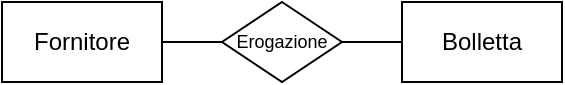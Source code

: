 <mxfile version="22.1.11" type="github" pages="4">
  <diagram name="Schema Scheletro" id="E_TyFUatoE3oYiJs9Rrp">
    <mxGraphModel dx="1050" dy="566" grid="1" gridSize="30" guides="1" tooltips="1" connect="1" arrows="1" fold="1" page="1" pageScale="1" pageWidth="827" pageHeight="1169" math="0" shadow="0">
      <root>
        <mxCell id="0" />
        <mxCell id="1" parent="0" />
        <mxCell id="EKQPI3h6bdiyiz6MP-BK-24" value="Fornitore" style="rounded=0;whiteSpace=wrap;html=1;" parent="1" vertex="1">
          <mxGeometry x="160" y="280" width="80" height="40" as="geometry" />
        </mxCell>
        <mxCell id="EKQPI3h6bdiyiz6MP-BK-25" value="" style="endArrow=none;html=1;rounded=0;exitX=1;exitY=0.5;exitDx=0;exitDy=0;entryX=0;entryY=0.5;entryDx=0;entryDy=0;" parent="1" source="EKQPI3h6bdiyiz6MP-BK-24" target="4YB2jRzP4f0B-qHmFMyz-1" edge="1">
          <mxGeometry width="50" height="50" relative="1" as="geometry">
            <mxPoint x="300" y="370" as="sourcePoint" />
            <mxPoint x="260" y="300" as="targetPoint" />
          </mxGeometry>
        </mxCell>
        <mxCell id="4YB2jRzP4f0B-qHmFMyz-1" value="Erogazione" style="rhombus;whiteSpace=wrap;html=1;fontSize=9;" parent="1" vertex="1">
          <mxGeometry x="270" y="280" width="60" height="40" as="geometry" />
        </mxCell>
        <mxCell id="4YB2jRzP4f0B-qHmFMyz-2" value="Bolletta" style="rounded=0;whiteSpace=wrap;html=1;" parent="1" vertex="1">
          <mxGeometry x="360" y="280" width="80" height="40" as="geometry" />
        </mxCell>
        <mxCell id="4YB2jRzP4f0B-qHmFMyz-3" value="" style="endArrow=none;html=1;rounded=0;exitX=1;exitY=0.5;exitDx=0;exitDy=0;entryX=0;entryY=0.5;entryDx=0;entryDy=0;" parent="1" source="4YB2jRzP4f0B-qHmFMyz-1" target="4YB2jRzP4f0B-qHmFMyz-2" edge="1">
          <mxGeometry width="50" height="50" relative="1" as="geometry">
            <mxPoint x="300" y="320" as="sourcePoint" />
            <mxPoint x="350" y="270" as="targetPoint" />
          </mxGeometry>
        </mxCell>
      </root>
    </mxGraphModel>
  </diagram>
  <diagram id="EaGpRGTQMnbfBDcKuHUa" name="Prima Rifinitura">
    <mxGraphModel dx="1036" dy="614" grid="1" gridSize="10" guides="1" tooltips="1" connect="1" arrows="1" fold="1" page="1" pageScale="1" pageWidth="827" pageHeight="1169" math="0" shadow="0">
      <root>
        <mxCell id="0" />
        <mxCell id="1" parent="0" />
        <mxCell id="NLEcic0KsFE_uK4bu-8Y-1" value="Fornitore" style="rounded=0;whiteSpace=wrap;html=1;" parent="1" vertex="1">
          <mxGeometry x="160" y="280" width="80" height="40" as="geometry" />
        </mxCell>
        <mxCell id="NLEcic0KsFE_uK4bu-8Y-2" value="" style="endArrow=none;html=1;rounded=0;exitX=1;exitY=0.5;exitDx=0;exitDy=0;entryX=0;entryY=0.5;entryDx=0;entryDy=0;" parent="1" source="NLEcic0KsFE_uK4bu-8Y-1" target="NLEcic0KsFE_uK4bu-8Y-3" edge="1">
          <mxGeometry width="50" height="50" relative="1" as="geometry">
            <mxPoint x="300" y="370" as="sourcePoint" />
            <mxPoint x="260" y="300" as="targetPoint" />
          </mxGeometry>
        </mxCell>
        <mxCell id="NLEcic0KsFE_uK4bu-8Y-3" value="Erogazione" style="rhombus;whiteSpace=wrap;html=1;fontSize=9;" parent="1" vertex="1">
          <mxGeometry x="270" y="280" width="60" height="40" as="geometry" />
        </mxCell>
        <mxCell id="NLEcic0KsFE_uK4bu-8Y-4" value="Persone" style="rounded=0;whiteSpace=wrap;html=1;" parent="1" vertex="1">
          <mxGeometry x="259" y="365" width="80" height="40" as="geometry" />
        </mxCell>
        <mxCell id="NLEcic0KsFE_uK4bu-8Y-10" value="Bolletta" style="rounded=0;whiteSpace=wrap;html=1;" parent="1" vertex="1">
          <mxGeometry x="360" y="280" width="100" height="40" as="geometry" />
        </mxCell>
        <mxCell id="NLEcic0KsFE_uK4bu-8Y-11" value="" style="endArrow=none;html=1;rounded=0;entryX=1;entryY=0.5;entryDx=0;entryDy=0;exitX=0;exitY=0.5;exitDx=0;exitDy=0;" parent="1" source="NLEcic0KsFE_uK4bu-8Y-10" target="NLEcic0KsFE_uK4bu-8Y-3" edge="1">
          <mxGeometry width="50" height="50" relative="1" as="geometry">
            <mxPoint x="290" y="370" as="sourcePoint" />
            <mxPoint x="340" y="320" as="targetPoint" />
          </mxGeometry>
        </mxCell>
        <mxCell id="g04TC7ZU03YRCO3gxd3n-2" value="" style="endArrow=oval;html=1;rounded=0;labelBackgroundColor=default;strokeColor=default;align=center;verticalAlign=middle;fontFamily=Helvetica;fontSize=11;fontColor=default;shape=connector;endFill=1;" parent="1" edge="1">
          <mxGeometry width="50" height="50" relative="1" as="geometry">
            <mxPoint x="170" y="280" as="sourcePoint" />
            <mxPoint x="170" y="260" as="targetPoint" />
            <Array as="points" />
          </mxGeometry>
        </mxCell>
        <mxCell id="g04TC7ZU03YRCO3gxd3n-4" value="p.iva" style="text;html=1;strokeColor=none;fillColor=none;align=center;verticalAlign=middle;whiteSpace=wrap;rounded=0;fontSize=9;fontFamily=Helvetica;fontColor=default;rotation=270;" parent="1" vertex="1">
          <mxGeometry x="160" y="236" width="20" height="10" as="geometry" />
        </mxCell>
        <mxCell id="g04TC7ZU03YRCO3gxd3n-5" value="" style="endArrow=oval;html=1;rounded=0;labelBackgroundColor=default;strokeColor=default;align=center;verticalAlign=middle;fontFamily=Helvetica;fontSize=11;fontColor=default;shape=connector;endFill=0;" parent="1" edge="1">
          <mxGeometry width="50" height="50" relative="1" as="geometry">
            <mxPoint x="180" y="280" as="sourcePoint" />
            <mxPoint x="180" y="260" as="targetPoint" />
            <Array as="points" />
          </mxGeometry>
        </mxCell>
        <mxCell id="g04TC7ZU03YRCO3gxd3n-6" value="Nome" style="text;html=1;strokeColor=none;fillColor=none;align=center;verticalAlign=middle;whiteSpace=wrap;rounded=0;fontSize=9;fontFamily=Helvetica;fontColor=default;rotation=270;" parent="1" vertex="1">
          <mxGeometry x="170" y="236" width="20" height="10" as="geometry" />
        </mxCell>
        <mxCell id="g04TC7ZU03YRCO3gxd3n-8" value="Cod.Bolletta" style="text;html=1;strokeColor=none;fillColor=none;align=center;verticalAlign=middle;whiteSpace=wrap;rounded=0;fontSize=9;fontFamily=Helvetica;fontColor=default;rotation=270;" parent="1" vertex="1">
          <mxGeometry x="360" y="225" width="20" height="10" as="geometry" />
        </mxCell>
        <mxCell id="g04TC7ZU03YRCO3gxd3n-9" value="" style="endArrow=oval;html=1;rounded=0;labelBackgroundColor=default;strokeColor=default;align=center;verticalAlign=middle;fontFamily=Helvetica;fontSize=11;fontColor=default;shape=connector;endFill=1;" parent="1" edge="1">
          <mxGeometry width="50" height="50" relative="1" as="geometry">
            <mxPoint x="369.9" y="280" as="sourcePoint" />
            <mxPoint x="369.9" y="260" as="targetPoint" />
            <Array as="points" />
          </mxGeometry>
        </mxCell>
        <mxCell id="g04TC7ZU03YRCO3gxd3n-10" value="Tipo Fornitura" style="text;html=1;strokeColor=none;fillColor=none;align=center;verticalAlign=middle;whiteSpace=wrap;rounded=0;fontSize=9;fontFamily=Helvetica;fontColor=default;rotation=270;" parent="1" vertex="1">
          <mxGeometry x="290" y="232" width="60" height="10" as="geometry" />
        </mxCell>
        <mxCell id="g04TC7ZU03YRCO3gxd3n-11" value="" style="endArrow=oval;html=1;rounded=0;labelBackgroundColor=default;strokeColor=default;align=center;verticalAlign=middle;fontFamily=Helvetica;fontSize=11;fontColor=default;shape=connector;endFill=0;exitX=0.664;exitY=0.163;exitDx=0;exitDy=0;exitPerimeter=0;" parent="1" source="NLEcic0KsFE_uK4bu-8Y-3" edge="1">
          <mxGeometry width="50" height="50" relative="1" as="geometry">
            <mxPoint x="310" y="290" as="sourcePoint" />
            <mxPoint x="320" y="270" as="targetPoint" />
            <Array as="points" />
          </mxGeometry>
        </mxCell>
        <mxCell id="g04TC7ZU03YRCO3gxd3n-13" value="Prezzo" style="text;html=1;strokeColor=none;fillColor=none;align=center;verticalAlign=middle;whiteSpace=wrap;rounded=0;fontSize=9;fontFamily=Helvetica;fontColor=default;rotation=270;" parent="1" vertex="1">
          <mxGeometry x="370" y="235" width="20" height="10" as="geometry" />
        </mxCell>
        <mxCell id="g04TC7ZU03YRCO3gxd3n-14" value="" style="endArrow=oval;html=1;rounded=0;labelBackgroundColor=default;strokeColor=default;align=center;verticalAlign=middle;fontFamily=Helvetica;fontSize=11;fontColor=default;shape=connector;endFill=0;" parent="1" edge="1">
          <mxGeometry width="50" height="50" relative="1" as="geometry">
            <mxPoint x="379.9" y="280" as="sourcePoint" />
            <mxPoint x="379.9" y="260" as="targetPoint" />
            <Array as="points" />
          </mxGeometry>
        </mxCell>
        <mxCell id="g04TC7ZU03YRCO3gxd3n-15" value="Consumo" style="text;html=1;strokeColor=none;fillColor=none;align=center;verticalAlign=middle;whiteSpace=wrap;rounded=0;fontSize=9;fontFamily=Helvetica;fontColor=default;rotation=270;" parent="1" vertex="1">
          <mxGeometry x="380" y="230" width="20" height="10" as="geometry" />
        </mxCell>
        <mxCell id="g04TC7ZU03YRCO3gxd3n-16" value="" style="endArrow=oval;html=1;rounded=0;labelBackgroundColor=default;strokeColor=default;align=center;verticalAlign=middle;fontFamily=Helvetica;fontSize=11;fontColor=default;shape=connector;endFill=0;" parent="1" edge="1">
          <mxGeometry width="50" height="50" relative="1" as="geometry">
            <mxPoint x="389.9" y="280" as="sourcePoint" />
            <mxPoint x="389.9" y="260" as="targetPoint" />
            <Array as="points" />
          </mxGeometry>
        </mxCell>
        <mxCell id="g04TC7ZU03YRCO3gxd3n-19" value="Posizione" style="ellipse;whiteSpace=wrap;html=1;fontFamily=Helvetica;fontSize=5;fontColor=default;" parent="1" vertex="1">
          <mxGeometry x="400" y="250" width="30" height="12" as="geometry" />
        </mxCell>
        <mxCell id="g04TC7ZU03YRCO3gxd3n-21" value="Regione" style="text;html=1;strokeColor=none;fillColor=none;align=center;verticalAlign=middle;whiteSpace=wrap;rounded=0;fontSize=9;fontFamily=Helvetica;fontColor=default;rotation=270;" parent="1" vertex="1">
          <mxGeometry x="414" y="212" width="20" height="10" as="geometry" />
        </mxCell>
        <mxCell id="g04TC7ZU03YRCO3gxd3n-22" value="" style="endArrow=oval;html=1;rounded=0;labelBackgroundColor=default;strokeColor=default;align=center;verticalAlign=middle;fontFamily=Helvetica;fontSize=11;fontColor=default;shape=connector;endFill=0;exitX=0.795;exitY=0.125;exitDx=0;exitDy=0;exitPerimeter=0;" parent="1" source="g04TC7ZU03YRCO3gxd3n-19" edge="1">
          <mxGeometry width="50" height="50" relative="1" as="geometry">
            <mxPoint x="423.9" y="250" as="sourcePoint" />
            <mxPoint x="424" y="240" as="targetPoint" />
            <Array as="points" />
          </mxGeometry>
        </mxCell>
        <mxCell id="g04TC7ZU03YRCO3gxd3n-23" value="Provincia" style="text;html=1;strokeColor=none;fillColor=none;align=center;verticalAlign=middle;whiteSpace=wrap;rounded=0;fontSize=9;fontFamily=Helvetica;fontColor=default;rotation=270;" parent="1" vertex="1">
          <mxGeometry x="394" y="210" width="20" height="10" as="geometry" />
        </mxCell>
        <mxCell id="g04TC7ZU03YRCO3gxd3n-24" value="" style="endArrow=oval;html=1;rounded=0;labelBackgroundColor=default;strokeColor=default;align=center;verticalAlign=middle;fontFamily=Helvetica;fontSize=11;fontColor=default;shape=connector;endFill=0;exitX=0;exitY=0;exitDx=0;exitDy=0;" parent="1" source="g04TC7ZU03YRCO3gxd3n-19" edge="1">
          <mxGeometry width="50" height="50" relative="1" as="geometry">
            <mxPoint x="403.9" y="250" as="sourcePoint" />
            <mxPoint x="404" y="240" as="targetPoint" />
            <Array as="points" />
          </mxGeometry>
        </mxCell>
        <mxCell id="g04TC7ZU03YRCO3gxd3n-25" value="" style="endArrow=oval;html=1;rounded=0;labelBackgroundColor=default;strokeColor=default;align=center;verticalAlign=middle;fontFamily=Helvetica;fontSize=11;fontColor=default;shape=connector;exitX=1;exitY=0.25;exitDx=0;exitDy=0;endFill=1;" parent="1" source="NLEcic0KsFE_uK4bu-8Y-4" edge="1">
          <mxGeometry width="50" height="50" relative="1" as="geometry">
            <mxPoint x="339" y="395" as="sourcePoint" />
            <mxPoint x="359" y="375" as="targetPoint" />
          </mxGeometry>
        </mxCell>
        <mxCell id="g04TC7ZU03YRCO3gxd3n-26" value="Id Persona" style="text;html=1;strokeColor=none;fillColor=none;align=left;verticalAlign=middle;whiteSpace=wrap;rounded=0;fontSize=11;fontFamily=Helvetica;fontColor=default;" parent="1" vertex="1">
          <mxGeometry x="370" y="370" width="75" height="10" as="geometry" />
        </mxCell>
        <mxCell id="g04TC7ZU03YRCO3gxd3n-27" value="" style="endArrow=oval;html=1;rounded=0;labelBackgroundColor=default;strokeColor=default;align=center;verticalAlign=middle;fontFamily=Helvetica;fontSize=11;fontColor=default;shape=connector;exitX=1;exitY=0.25;exitDx=0;exitDy=0;endFill=0;" parent="1" edge="1">
          <mxGeometry width="50" height="50" relative="1" as="geometry">
            <mxPoint x="339" y="385" as="sourcePoint" />
            <mxPoint x="359" y="385" as="targetPoint" />
          </mxGeometry>
        </mxCell>
        <mxCell id="g04TC7ZU03YRCO3gxd3n-28" value="Nome" style="text;html=1;strokeColor=none;fillColor=none;align=left;verticalAlign=middle;whiteSpace=wrap;rounded=0;fontSize=11;fontFamily=Helvetica;fontColor=default;" parent="1" vertex="1">
          <mxGeometry x="371" y="380" width="36" height="10" as="geometry" />
        </mxCell>
        <mxCell id="g04TC7ZU03YRCO3gxd3n-29" value="" style="endArrow=oval;html=1;rounded=0;labelBackgroundColor=default;strokeColor=default;align=center;verticalAlign=middle;fontFamily=Helvetica;fontSize=11;fontColor=default;shape=connector;exitX=1;exitY=0.25;exitDx=0;exitDy=0;endFill=0;" parent="1" edge="1">
          <mxGeometry width="50" height="50" relative="1" as="geometry">
            <mxPoint x="339" y="395" as="sourcePoint" />
            <mxPoint x="359" y="395" as="targetPoint" />
          </mxGeometry>
        </mxCell>
        <mxCell id="g04TC7ZU03YRCO3gxd3n-30" value="Cognome" style="text;html=1;strokeColor=none;fillColor=none;align=center;verticalAlign=middle;whiteSpace=wrap;rounded=0;fontSize=11;fontFamily=Helvetica;fontColor=default;" parent="1" vertex="1">
          <mxGeometry x="371" y="390" width="50" height="10" as="geometry" />
        </mxCell>
        <mxCell id="g04TC7ZU03YRCO3gxd3n-38" value="" style="shape=flexArrow;endArrow=classic;html=1;rounded=0;labelBackgroundColor=default;strokeColor=default;align=center;verticalAlign=middle;fontFamily=Helvetica;fontSize=11;fontColor=default;entryX=0.5;entryY=1;entryDx=0;entryDy=0;" parent="1" target="NLEcic0KsFE_uK4bu-8Y-4" edge="1">
          <mxGeometry width="50" height="50" relative="1" as="geometry">
            <mxPoint x="299" y="455" as="sourcePoint" />
            <mxPoint x="349" y="395" as="targetPoint" />
          </mxGeometry>
        </mxCell>
        <mxCell id="g04TC7ZU03YRCO3gxd3n-42" style="edgeStyle=orthogonalEdgeStyle;shape=connector;rounded=0;orthogonalLoop=1;jettySize=auto;html=1;labelBackgroundColor=default;strokeColor=default;align=center;verticalAlign=middle;fontFamily=Helvetica;fontSize=11;fontColor=default;endArrow=none;endFill=0;" parent="1" source="g04TC7ZU03YRCO3gxd3n-39" edge="1">
          <mxGeometry relative="1" as="geometry">
            <mxPoint x="299" y="455" as="targetPoint" />
            <Array as="points">
              <mxPoint x="240" y="455" />
            </Array>
          </mxGeometry>
        </mxCell>
        <mxCell id="g04TC7ZU03YRCO3gxd3n-39" value="Admin" style="rounded=0;whiteSpace=wrap;html=1;" parent="1" vertex="1">
          <mxGeometry x="200" y="465" width="80" height="40" as="geometry" />
        </mxCell>
        <mxCell id="g04TC7ZU03YRCO3gxd3n-44" style="edgeStyle=orthogonalEdgeStyle;shape=connector;rounded=0;orthogonalLoop=1;jettySize=auto;html=1;exitX=0.5;exitY=0;exitDx=0;exitDy=0;labelBackgroundColor=default;strokeColor=default;align=center;verticalAlign=middle;fontFamily=Helvetica;fontSize=11;fontColor=default;endArrow=none;endFill=0;" parent="1" source="g04TC7ZU03YRCO3gxd3n-40" edge="1">
          <mxGeometry relative="1" as="geometry">
            <mxPoint x="299" y="455" as="targetPoint" />
            <Array as="points">
              <mxPoint x="360" y="455" />
            </Array>
          </mxGeometry>
        </mxCell>
        <mxCell id="g04TC7ZU03YRCO3gxd3n-40" value="Utente" style="rounded=0;whiteSpace=wrap;html=1;" parent="1" vertex="1">
          <mxGeometry x="320" y="465" width="80" height="40" as="geometry" />
        </mxCell>
        <mxCell id="eDtCk_GJ_s8FMwtHKJ8D-4" style="edgeStyle=orthogonalEdgeStyle;rounded=0;orthogonalLoop=1;jettySize=auto;html=1;exitX=1;exitY=0.5;exitDx=0;exitDy=0;entryX=0.5;entryY=1;entryDx=0;entryDy=0;endArrow=none;endFill=0;" parent="1" source="g04TC7ZU03YRCO3gxd3n-40" target="eDtCk_GJ_s8FMwtHKJ8D-1" edge="1">
          <mxGeometry relative="1" as="geometry">
            <mxPoint x="600" y="539.905" as="targetPoint" />
            <mxPoint x="429" y="485" as="sourcePoint" />
          </mxGeometry>
        </mxCell>
        <mxCell id="g04TC7ZU03YRCO3gxd3n-48" value="(1,1)" style="text;html=1;strokeColor=none;fillColor=none;align=center;verticalAlign=middle;whiteSpace=wrap;rounded=0;fontSize=4;fontFamily=Helvetica;fontColor=default;" parent="1" vertex="1">
          <mxGeometry x="330" y="290" width="10" height="10" as="geometry" />
        </mxCell>
        <mxCell id="g04TC7ZU03YRCO3gxd3n-49" value="(1,1)" style="text;html=1;strokeColor=none;fillColor=none;align=center;verticalAlign=middle;whiteSpace=wrap;rounded=0;fontSize=4;fontFamily=Helvetica;fontColor=default;" parent="1" vertex="1">
          <mxGeometry x="350" y="290" width="10" height="10" as="geometry" />
        </mxCell>
        <mxCell id="g04TC7ZU03YRCO3gxd3n-50" value="(0,N)" style="text;html=1;strokeColor=none;fillColor=none;align=center;verticalAlign=middle;whiteSpace=wrap;rounded=0;fontSize=4;fontFamily=Helvetica;fontColor=default;" parent="1" vertex="1">
          <mxGeometry x="240" y="290" width="10" height="10" as="geometry" />
        </mxCell>
        <mxCell id="g04TC7ZU03YRCO3gxd3n-51" value="(1,1)" style="text;html=1;strokeColor=none;fillColor=none;align=center;verticalAlign=middle;whiteSpace=wrap;rounded=0;fontSize=4;fontFamily=Helvetica;fontColor=default;" parent="1" vertex="1">
          <mxGeometry x="260" y="290" width="10" height="10" as="geometry" />
        </mxCell>
        <mxCell id="CqSM8E08sE21XfdNnj06-10" style="edgeStyle=orthogonalEdgeStyle;rounded=0;orthogonalLoop=1;jettySize=auto;html=1;exitX=0.5;exitY=1;exitDx=0;exitDy=0;entryX=0.553;entryY=-0.007;entryDx=0;entryDy=0;entryPerimeter=0;endArrow=none;endFill=0;" parent="1" source="g04TC7ZU03YRCO3gxd3n-19" target="NLEcic0KsFE_uK4bu-8Y-10" edge="1">
          <mxGeometry relative="1" as="geometry" />
        </mxCell>
        <mxCell id="CqSM8E08sE21XfdNnj06-11" value="Data" style="ellipse;whiteSpace=wrap;html=1;fontFamily=Helvetica;fontSize=5;fontColor=default;" parent="1" vertex="1">
          <mxGeometry x="436" y="250" width="30" height="12" as="geometry" />
        </mxCell>
        <mxCell id="CqSM8E08sE21XfdNnj06-12" value="Anno" style="text;html=1;strokeColor=none;fillColor=none;align=center;verticalAlign=middle;whiteSpace=wrap;rounded=0;fontSize=9;fontFamily=Helvetica;fontColor=default;rotation=270;" parent="1" vertex="1">
          <mxGeometry x="450" y="215" width="20" height="10" as="geometry" />
        </mxCell>
        <mxCell id="CqSM8E08sE21XfdNnj06-13" value="" style="endArrow=oval;html=1;rounded=0;labelBackgroundColor=default;strokeColor=default;align=center;verticalAlign=middle;fontFamily=Helvetica;fontSize=11;fontColor=default;shape=connector;endFill=0;exitX=0.795;exitY=0.125;exitDx=0;exitDy=0;exitPerimeter=0;" parent="1" source="CqSM8E08sE21XfdNnj06-11" edge="1">
          <mxGeometry width="50" height="50" relative="1" as="geometry">
            <mxPoint x="459.9" y="250" as="sourcePoint" />
            <mxPoint x="460" y="240" as="targetPoint" />
            <Array as="points" />
          </mxGeometry>
        </mxCell>
        <mxCell id="CqSM8E08sE21XfdNnj06-14" value="Mese" style="text;html=1;strokeColor=none;fillColor=none;align=center;verticalAlign=middle;whiteSpace=wrap;rounded=0;fontSize=9;fontFamily=Helvetica;fontColor=default;rotation=270;" parent="1" vertex="1">
          <mxGeometry x="430" y="215" width="20" height="10" as="geometry" />
        </mxCell>
        <mxCell id="CqSM8E08sE21XfdNnj06-15" value="" style="endArrow=oval;html=1;rounded=0;labelBackgroundColor=default;strokeColor=default;align=center;verticalAlign=middle;fontFamily=Helvetica;fontSize=11;fontColor=default;shape=connector;endFill=0;exitX=0;exitY=0;exitDx=0;exitDy=0;" parent="1" source="CqSM8E08sE21XfdNnj06-11" edge="1">
          <mxGeometry width="50" height="50" relative="1" as="geometry">
            <mxPoint x="439.9" y="250" as="sourcePoint" />
            <mxPoint x="440" y="240" as="targetPoint" />
            <Array as="points" />
          </mxGeometry>
        </mxCell>
        <mxCell id="CqSM8E08sE21XfdNnj06-16" style="edgeStyle=orthogonalEdgeStyle;rounded=0;orthogonalLoop=1;jettySize=auto;html=1;exitX=0.5;exitY=1;exitDx=0;exitDy=0;entryX=0.553;entryY=-0.007;entryDx=0;entryDy=0;entryPerimeter=0;endArrow=none;endFill=0;" parent="1" source="CqSM8E08sE21XfdNnj06-11" edge="1">
          <mxGeometry relative="1" as="geometry">
            <mxPoint x="451" y="280" as="targetPoint" />
          </mxGeometry>
        </mxCell>
        <mxCell id="BoGBWcepoviwHmIUTp3r-1" value="Attiva" style="text;html=1;strokeColor=none;fillColor=none;align=center;verticalAlign=middle;whiteSpace=wrap;rounded=0;fontSize=9;fontFamily=Helvetica;fontColor=default;rotation=0;direction=east;flipH=1;flipV=0;" parent="1" vertex="1">
          <mxGeometry x="490" y="285" width="20" height="10" as="geometry" />
        </mxCell>
        <mxCell id="BoGBWcepoviwHmIUTp3r-2" value="" style="endArrow=oval;html=1;rounded=0;labelBackgroundColor=default;strokeColor=default;align=center;verticalAlign=middle;fontFamily=Helvetica;fontSize=11;fontColor=default;shape=connector;endFill=0;exitX=1;exitY=0.25;exitDx=0;exitDy=0;" parent="1" source="NLEcic0KsFE_uK4bu-8Y-10" edge="1">
          <mxGeometry width="50" height="50" relative="1" as="geometry">
            <mxPoint x="491.076" y="320" as="sourcePoint" />
            <mxPoint x="480" y="290" as="targetPoint" />
            <Array as="points" />
          </mxGeometry>
        </mxCell>
        <mxCell id="eDtCk_GJ_s8FMwtHKJ8D-1" value="Inserimento" style="rhombus;whiteSpace=wrap;html=1;fontSize=9;" parent="1" vertex="1">
          <mxGeometry x="470" y="360" width="60" height="40" as="geometry" />
        </mxCell>
        <mxCell id="eDtCk_GJ_s8FMwtHKJ8D-3" style="edgeStyle=orthogonalEdgeStyle;rounded=0;orthogonalLoop=1;jettySize=auto;html=1;exitX=0.5;exitY=0;exitDx=0;exitDy=0;entryX=0.555;entryY=1.016;entryDx=0;entryDy=0;entryPerimeter=0;endArrow=none;endFill=0;" parent="1" source="eDtCk_GJ_s8FMwtHKJ8D-1" target="NLEcic0KsFE_uK4bu-8Y-10" edge="1">
          <mxGeometry relative="1" as="geometry" />
        </mxCell>
      </root>
    </mxGraphModel>
  </diagram>
  <diagram id="5ssLOUF_plM-beLufLFx" name="Seconda rifinitura">
    <mxGraphModel dx="592" dy="351" grid="1" gridSize="10" guides="1" tooltips="1" connect="1" arrows="1" fold="1" page="1" pageScale="1" pageWidth="827" pageHeight="1169" math="0" shadow="0">
      <root>
        <mxCell id="0" />
        <mxCell id="1" parent="0" />
        <mxCell id="6dh9kBVaKR-0AqySw2vX-104" value="" style="edgeStyle=orthogonalEdgeStyle;rounded=0;orthogonalLoop=1;jettySize=auto;html=1;endArrow=none;endFill=0;" parent="1" source="_TmIcasoetCV57ojTdUK-54" target="6dh9kBVaKR-0AqySw2vX-55" edge="1">
          <mxGeometry relative="1" as="geometry" />
        </mxCell>
        <mxCell id="_TmIcasoetCV57ojTdUK-54" value="&lt;font style=&quot;font-size: 7px;&quot;&gt;Localizzazione&lt;/font&gt;" style="rhombus;whiteSpace=wrap;html=1;fontSize=9;" parent="1" vertex="1">
          <mxGeometry x="500" y="290" width="60" height="40" as="geometry" />
        </mxCell>
        <mxCell id="_TmIcasoetCV57ojTdUK-57" value="" style="edgeStyle=orthogonalEdgeStyle;rounded=0;orthogonalLoop=1;jettySize=auto;html=1;endArrow=none;endFill=0;" parent="1" source="_TmIcasoetCV57ojTdUK-56" target="_TmIcasoetCV57ojTdUK-54" edge="1">
          <mxGeometry relative="1" as="geometry" />
        </mxCell>
        <mxCell id="_TmIcasoetCV57ojTdUK-56" value="Posizione" style="rounded=0;whiteSpace=wrap;html=1;" parent="1" vertex="1">
          <mxGeometry x="590" y="290" width="80" height="40" as="geometry" />
        </mxCell>
        <mxCell id="_TmIcasoetCV57ojTdUK-58" value="Provincia" style="text;html=1;strokeColor=none;fillColor=none;align=center;verticalAlign=middle;whiteSpace=wrap;rounded=0;fontSize=9;fontFamily=Helvetica;fontColor=default;rotation=270;direction=east;flipH=1;flipV=0;" parent="1" vertex="1">
          <mxGeometry x="590" y="240" width="20" height="10" as="geometry" />
        </mxCell>
        <mxCell id="_TmIcasoetCV57ojTdUK-59" value="" style="endArrow=oval;html=1;rounded=0;labelBackgroundColor=default;strokeColor=default;align=center;verticalAlign=middle;fontFamily=Helvetica;fontSize=11;fontColor=default;shape=connector;endFill=1;" parent="1" edge="1">
          <mxGeometry width="50" height="50" relative="1" as="geometry">
            <mxPoint x="600" y="290" as="sourcePoint" />
            <mxPoint x="600" y="270" as="targetPoint" />
            <Array as="points" />
          </mxGeometry>
        </mxCell>
        <mxCell id="_TmIcasoetCV57ojTdUK-60" value="Regione" style="text;html=1;strokeColor=none;fillColor=none;align=center;verticalAlign=middle;whiteSpace=wrap;rounded=0;fontSize=9;fontFamily=Helvetica;fontColor=default;rotation=270;direction=east;flipH=1;flipV=0;" parent="1" vertex="1">
          <mxGeometry x="600" y="240" width="20" height="10" as="geometry" />
        </mxCell>
        <mxCell id="_TmIcasoetCV57ojTdUK-61" value="" style="endArrow=oval;html=1;rounded=0;labelBackgroundColor=default;strokeColor=default;align=center;verticalAlign=middle;fontFamily=Helvetica;fontSize=11;fontColor=default;shape=connector;endFill=0;" parent="1" edge="1">
          <mxGeometry width="50" height="50" relative="1" as="geometry">
            <mxPoint x="610" y="290" as="sourcePoint" />
            <mxPoint x="610" y="270" as="targetPoint" />
            <Array as="points" />
          </mxGeometry>
        </mxCell>
        <mxCell id="6dh9kBVaKR-0AqySw2vX-51" value="Fornitore" style="rounded=0;whiteSpace=wrap;html=1;" parent="1" vertex="1">
          <mxGeometry x="170" y="290" width="80" height="40" as="geometry" />
        </mxCell>
        <mxCell id="6dh9kBVaKR-0AqySw2vX-52" value="" style="endArrow=none;html=1;rounded=0;exitX=1;exitY=0.5;exitDx=0;exitDy=0;entryX=0;entryY=0.5;entryDx=0;entryDy=0;" parent="1" source="6dh9kBVaKR-0AqySw2vX-51" target="6dh9kBVaKR-0AqySw2vX-53" edge="1">
          <mxGeometry width="50" height="50" relative="1" as="geometry">
            <mxPoint x="310" y="380" as="sourcePoint" />
            <mxPoint x="270" y="310" as="targetPoint" />
          </mxGeometry>
        </mxCell>
        <mxCell id="6dh9kBVaKR-0AqySw2vX-53" value="Erogazione" style="rhombus;whiteSpace=wrap;html=1;fontSize=9;" parent="1" vertex="1">
          <mxGeometry x="280" y="290" width="60" height="40" as="geometry" />
        </mxCell>
        <mxCell id="6dh9kBVaKR-0AqySw2vX-112" style="edgeStyle=orthogonalEdgeStyle;rounded=0;orthogonalLoop=1;jettySize=auto;html=1;exitX=0.5;exitY=0;exitDx=0;exitDy=0;entryX=0.5;entryY=1;entryDx=0;entryDy=0;endArrow=none;endFill=0;" parent="1" source="6dh9kBVaKR-0AqySw2vX-54" target="6dh9kBVaKR-0AqySw2vX-99" edge="1">
          <mxGeometry relative="1" as="geometry" />
        </mxCell>
        <mxCell id="6dh9kBVaKR-0AqySw2vX-54" value="Persone" style="rounded=0;whiteSpace=wrap;html=1;" parent="1" vertex="1">
          <mxGeometry x="380" y="410" width="80" height="40" as="geometry" />
        </mxCell>
        <mxCell id="6dh9kBVaKR-0AqySw2vX-55" value="Bolletta" style="rounded=0;whiteSpace=wrap;html=1;" parent="1" vertex="1">
          <mxGeometry x="370" y="290" width="100" height="40" as="geometry" />
        </mxCell>
        <mxCell id="6dh9kBVaKR-0AqySw2vX-56" value="" style="endArrow=none;html=1;rounded=0;entryX=1;entryY=0.5;entryDx=0;entryDy=0;exitX=0;exitY=0.5;exitDx=0;exitDy=0;" parent="1" source="6dh9kBVaKR-0AqySw2vX-55" target="6dh9kBVaKR-0AqySw2vX-53" edge="1">
          <mxGeometry width="50" height="50" relative="1" as="geometry">
            <mxPoint x="300" y="380" as="sourcePoint" />
            <mxPoint x="350" y="330" as="targetPoint" />
          </mxGeometry>
        </mxCell>
        <mxCell id="6dh9kBVaKR-0AqySw2vX-57" value="" style="endArrow=oval;html=1;rounded=0;labelBackgroundColor=default;strokeColor=default;align=center;verticalAlign=middle;fontFamily=Helvetica;fontSize=11;fontColor=default;shape=connector;endFill=1;" parent="1" edge="1">
          <mxGeometry width="50" height="50" relative="1" as="geometry">
            <mxPoint x="180" y="290" as="sourcePoint" />
            <mxPoint x="180" y="270" as="targetPoint" />
            <Array as="points" />
          </mxGeometry>
        </mxCell>
        <mxCell id="6dh9kBVaKR-0AqySw2vX-58" value="p.iva" style="text;html=1;strokeColor=none;fillColor=none;align=center;verticalAlign=middle;whiteSpace=wrap;rounded=0;fontSize=9;fontFamily=Helvetica;fontColor=default;rotation=270;" parent="1" vertex="1">
          <mxGeometry x="170" y="246" width="20" height="10" as="geometry" />
        </mxCell>
        <mxCell id="6dh9kBVaKR-0AqySw2vX-59" value="" style="endArrow=oval;html=1;rounded=0;labelBackgroundColor=default;strokeColor=default;align=center;verticalAlign=middle;fontFamily=Helvetica;fontSize=11;fontColor=default;shape=connector;endFill=0;" parent="1" edge="1">
          <mxGeometry width="50" height="50" relative="1" as="geometry">
            <mxPoint x="190" y="290" as="sourcePoint" />
            <mxPoint x="190" y="270" as="targetPoint" />
            <Array as="points" />
          </mxGeometry>
        </mxCell>
        <mxCell id="6dh9kBVaKR-0AqySw2vX-60" value="Nome" style="text;html=1;strokeColor=none;fillColor=none;align=center;verticalAlign=middle;whiteSpace=wrap;rounded=0;fontSize=9;fontFamily=Helvetica;fontColor=default;rotation=270;" parent="1" vertex="1">
          <mxGeometry x="180" y="246" width="20" height="10" as="geometry" />
        </mxCell>
        <mxCell id="6dh9kBVaKR-0AqySw2vX-61" value="Cod.Contratto" style="text;html=1;strokeColor=none;fillColor=none;align=center;verticalAlign=middle;whiteSpace=wrap;rounded=0;fontSize=9;fontFamily=Helvetica;fontColor=default;rotation=270;" parent="1" vertex="1">
          <mxGeometry x="370" y="235" width="20" height="10" as="geometry" />
        </mxCell>
        <mxCell id="6dh9kBVaKR-0AqySw2vX-62" value="" style="endArrow=oval;html=1;rounded=0;labelBackgroundColor=default;strokeColor=default;align=center;verticalAlign=middle;fontFamily=Helvetica;fontSize=11;fontColor=default;shape=connector;endFill=1;" parent="1" edge="1">
          <mxGeometry width="50" height="50" relative="1" as="geometry">
            <mxPoint x="379.9" y="290" as="sourcePoint" />
            <mxPoint x="379.9" y="270" as="targetPoint" />
            <Array as="points" />
          </mxGeometry>
        </mxCell>
        <mxCell id="6dh9kBVaKR-0AqySw2vX-65" value="Prezzo" style="text;html=1;strokeColor=none;fillColor=none;align=center;verticalAlign=middle;whiteSpace=wrap;rounded=0;fontSize=9;fontFamily=Helvetica;fontColor=default;rotation=270;" parent="1" vertex="1">
          <mxGeometry x="380" y="245" width="20" height="10" as="geometry" />
        </mxCell>
        <mxCell id="6dh9kBVaKR-0AqySw2vX-66" value="" style="endArrow=oval;html=1;rounded=0;labelBackgroundColor=default;strokeColor=default;align=center;verticalAlign=middle;fontFamily=Helvetica;fontSize=11;fontColor=default;shape=connector;endFill=0;" parent="1" edge="1">
          <mxGeometry width="50" height="50" relative="1" as="geometry">
            <mxPoint x="389.9" y="290" as="sourcePoint" />
            <mxPoint x="389.9" y="270" as="targetPoint" />
            <Array as="points" />
          </mxGeometry>
        </mxCell>
        <mxCell id="6dh9kBVaKR-0AqySw2vX-67" value="Consumo" style="text;html=1;strokeColor=none;fillColor=none;align=center;verticalAlign=middle;whiteSpace=wrap;rounded=0;fontSize=9;fontFamily=Helvetica;fontColor=default;rotation=270;" parent="1" vertex="1">
          <mxGeometry x="390" y="240" width="20" height="10" as="geometry" />
        </mxCell>
        <mxCell id="6dh9kBVaKR-0AqySw2vX-68" value="" style="endArrow=oval;html=1;rounded=0;labelBackgroundColor=default;strokeColor=default;align=center;verticalAlign=middle;fontFamily=Helvetica;fontSize=11;fontColor=default;shape=connector;endFill=0;" parent="1" edge="1">
          <mxGeometry width="50" height="50" relative="1" as="geometry">
            <mxPoint x="399.9" y="290" as="sourcePoint" />
            <mxPoint x="399.9" y="270" as="targetPoint" />
            <Array as="points" />
          </mxGeometry>
        </mxCell>
        <mxCell id="6dh9kBVaKR-0AqySw2vX-70" value="Anno" style="text;html=1;strokeColor=none;fillColor=none;align=center;verticalAlign=middle;whiteSpace=wrap;rounded=0;fontSize=9;fontFamily=Helvetica;fontColor=default;rotation=270;" parent="1" vertex="1">
          <mxGeometry x="410" y="246" width="20" height="10" as="geometry" />
        </mxCell>
        <mxCell id="6dh9kBVaKR-0AqySw2vX-72" value="Mese" style="text;html=1;strokeColor=none;fillColor=none;align=center;verticalAlign=middle;whiteSpace=wrap;rounded=0;fontSize=9;fontFamily=Helvetica;fontColor=default;rotation=270;" parent="1" vertex="1">
          <mxGeometry x="400" y="246" width="20" height="10" as="geometry" />
        </mxCell>
        <mxCell id="6dh9kBVaKR-0AqySw2vX-74" value="" style="endArrow=oval;html=1;rounded=0;labelBackgroundColor=default;strokeColor=default;align=center;verticalAlign=middle;fontFamily=Helvetica;fontSize=11;fontColor=default;shape=connector;exitX=1;exitY=0.25;exitDx=0;exitDy=0;endFill=1;" parent="1" edge="1">
          <mxGeometry width="50" height="50" relative="1" as="geometry">
            <mxPoint x="460" y="415" as="sourcePoint" />
            <mxPoint x="480" y="415" as="targetPoint" />
          </mxGeometry>
        </mxCell>
        <mxCell id="6dh9kBVaKR-0AqySw2vX-75" value="Id Persona" style="text;html=1;strokeColor=none;fillColor=none;align=left;verticalAlign=middle;whiteSpace=wrap;rounded=0;fontSize=11;fontFamily=Helvetica;fontColor=default;" parent="1" vertex="1">
          <mxGeometry x="491" y="410" width="75" height="10" as="geometry" />
        </mxCell>
        <mxCell id="6dh9kBVaKR-0AqySw2vX-76" value="" style="endArrow=oval;html=1;rounded=0;labelBackgroundColor=default;strokeColor=default;align=center;verticalAlign=middle;fontFamily=Helvetica;fontSize=11;fontColor=default;shape=connector;exitX=1;exitY=0.25;exitDx=0;exitDy=0;endFill=0;" parent="1" edge="1">
          <mxGeometry width="50" height="50" relative="1" as="geometry">
            <mxPoint x="460" y="425" as="sourcePoint" />
            <mxPoint x="480" y="425" as="targetPoint" />
          </mxGeometry>
        </mxCell>
        <mxCell id="6dh9kBVaKR-0AqySw2vX-77" value="Nome" style="text;html=1;strokeColor=none;fillColor=none;align=left;verticalAlign=middle;whiteSpace=wrap;rounded=0;fontSize=11;fontFamily=Helvetica;fontColor=default;" parent="1" vertex="1">
          <mxGeometry x="492" y="420" width="36" height="10" as="geometry" />
        </mxCell>
        <mxCell id="6dh9kBVaKR-0AqySw2vX-78" value="" style="endArrow=oval;html=1;rounded=0;labelBackgroundColor=default;strokeColor=default;align=center;verticalAlign=middle;fontFamily=Helvetica;fontSize=11;fontColor=default;shape=connector;exitX=1;exitY=0.25;exitDx=0;exitDy=0;endFill=0;" parent="1" edge="1">
          <mxGeometry width="50" height="50" relative="1" as="geometry">
            <mxPoint x="460" y="435" as="sourcePoint" />
            <mxPoint x="480" y="435" as="targetPoint" />
          </mxGeometry>
        </mxCell>
        <mxCell id="6dh9kBVaKR-0AqySw2vX-79" value="Cognome" style="text;html=1;strokeColor=none;fillColor=none;align=center;verticalAlign=middle;whiteSpace=wrap;rounded=0;fontSize=11;fontFamily=Helvetica;fontColor=default;" parent="1" vertex="1">
          <mxGeometry x="492" y="430" width="50" height="10" as="geometry" />
        </mxCell>
        <mxCell id="6dh9kBVaKR-0AqySw2vX-86" value="(1,1)" style="text;html=1;strokeColor=none;fillColor=none;align=center;verticalAlign=middle;whiteSpace=wrap;rounded=0;fontSize=4;fontFamily=Helvetica;fontColor=default;" parent="1" vertex="1">
          <mxGeometry x="340" y="300" width="10" height="10" as="geometry" />
        </mxCell>
        <mxCell id="6dh9kBVaKR-0AqySw2vX-87" value="(1,1)" style="text;html=1;strokeColor=none;fillColor=none;align=center;verticalAlign=middle;whiteSpace=wrap;rounded=0;fontSize=4;fontFamily=Helvetica;fontColor=default;" parent="1" vertex="1">
          <mxGeometry x="360" y="300" width="10" height="10" as="geometry" />
        </mxCell>
        <mxCell id="6dh9kBVaKR-0AqySw2vX-88" value="(0,N)" style="text;html=1;strokeColor=none;fillColor=none;align=center;verticalAlign=middle;whiteSpace=wrap;rounded=0;fontSize=4;fontFamily=Helvetica;fontColor=default;" parent="1" vertex="1">
          <mxGeometry x="250" y="300" width="10" height="10" as="geometry" />
        </mxCell>
        <mxCell id="6dh9kBVaKR-0AqySw2vX-89" value="(1,1)" style="text;html=1;strokeColor=none;fillColor=none;align=center;verticalAlign=middle;whiteSpace=wrap;rounded=0;fontSize=4;fontFamily=Helvetica;fontColor=default;" parent="1" vertex="1">
          <mxGeometry x="270" y="300" width="10" height="10" as="geometry" />
        </mxCell>
        <mxCell id="6dh9kBVaKR-0AqySw2vX-97" value="Attiva" style="text;html=1;strokeColor=none;fillColor=none;align=center;verticalAlign=middle;whiteSpace=wrap;rounded=0;fontSize=9;fontFamily=Helvetica;fontColor=default;rotation=270;direction=east;flipH=1;flipV=0;" parent="1" vertex="1">
          <mxGeometry x="420" y="246" width="20" height="10" as="geometry" />
        </mxCell>
        <mxCell id="6dh9kBVaKR-0AqySw2vX-99" value="Inserimento" style="rhombus;whiteSpace=wrap;html=1;fontSize=9;" parent="1" vertex="1">
          <mxGeometry x="390" y="350" width="60" height="40" as="geometry" />
        </mxCell>
        <mxCell id="6dh9kBVaKR-0AqySw2vX-100" style="edgeStyle=orthogonalEdgeStyle;rounded=0;orthogonalLoop=1;jettySize=auto;html=1;exitX=0.5;exitY=0;exitDx=0;exitDy=0;entryX=0.555;entryY=1.016;entryDx=0;entryDy=0;entryPerimeter=0;endArrow=none;endFill=0;" parent="1" source="6dh9kBVaKR-0AqySw2vX-99" target="6dh9kBVaKR-0AqySw2vX-55" edge="1">
          <mxGeometry relative="1" as="geometry">
            <Array as="points">
              <mxPoint x="420" y="331" />
            </Array>
          </mxGeometry>
        </mxCell>
        <mxCell id="6dh9kBVaKR-0AqySw2vX-101" value="" style="endArrow=oval;html=1;rounded=0;labelBackgroundColor=default;strokeColor=default;align=center;verticalAlign=middle;fontFamily=Helvetica;fontSize=11;fontColor=default;shape=connector;endFill=0;" parent="1" edge="1">
          <mxGeometry width="50" height="50" relative="1" as="geometry">
            <mxPoint x="409.84" y="290" as="sourcePoint" />
            <mxPoint x="409.84" y="270" as="targetPoint" />
            <Array as="points" />
          </mxGeometry>
        </mxCell>
        <mxCell id="6dh9kBVaKR-0AqySw2vX-102" value="" style="endArrow=oval;html=1;rounded=0;labelBackgroundColor=default;strokeColor=default;align=center;verticalAlign=middle;fontFamily=Helvetica;fontSize=11;fontColor=default;shape=connector;endFill=0;" parent="1" edge="1">
          <mxGeometry width="50" height="50" relative="1" as="geometry">
            <mxPoint x="419.84" y="290" as="sourcePoint" />
            <mxPoint x="419.84" y="270" as="targetPoint" />
            <Array as="points" />
          </mxGeometry>
        </mxCell>
        <mxCell id="6dh9kBVaKR-0AqySw2vX-103" value="" style="endArrow=oval;html=1;rounded=0;labelBackgroundColor=default;strokeColor=default;align=center;verticalAlign=middle;fontFamily=Helvetica;fontSize=11;fontColor=default;shape=connector;endFill=0;" parent="1" edge="1">
          <mxGeometry width="50" height="50" relative="1" as="geometry">
            <mxPoint x="429.92" y="290" as="sourcePoint" />
            <mxPoint x="429.92" y="270" as="targetPoint" />
            <Array as="points" />
          </mxGeometry>
        </mxCell>
        <mxCell id="6dh9kBVaKR-0AqySw2vX-105" value="(1,1)" style="text;html=1;strokeColor=none;fillColor=none;align=center;verticalAlign=middle;whiteSpace=wrap;rounded=0;fontSize=4;fontFamily=Helvetica;fontColor=default;" parent="1" vertex="1">
          <mxGeometry x="425" y="330" width="10" height="10" as="geometry" />
        </mxCell>
        <mxCell id="6dh9kBVaKR-0AqySw2vX-106" value="(0,N)" style="text;html=1;strokeColor=none;fillColor=none;align=center;verticalAlign=middle;whiteSpace=wrap;rounded=0;fontSize=4;fontFamily=Helvetica;fontColor=default;" parent="1" vertex="1">
          <mxGeometry x="420" y="400" width="10" height="10" as="geometry" />
        </mxCell>
        <mxCell id="6dh9kBVaKR-0AqySw2vX-108" value="" style="endArrow=oval;html=1;rounded=0;labelBackgroundColor=default;strokeColor=default;align=center;verticalAlign=middle;fontFamily=Helvetica;fontSize=11;fontColor=default;shape=connector;exitX=1;exitY=0.25;exitDx=0;exitDy=0;endFill=0;" parent="1" edge="1">
          <mxGeometry width="50" height="50" relative="1" as="geometry">
            <mxPoint x="460" y="445" as="sourcePoint" />
            <mxPoint x="480" y="445" as="targetPoint" />
          </mxGeometry>
        </mxCell>
        <mxCell id="6dh9kBVaKR-0AqySw2vX-109" value="Tipo Utente" style="text;html=1;strokeColor=none;fillColor=none;align=center;verticalAlign=middle;whiteSpace=wrap;rounded=0;fontSize=11;fontFamily=Helvetica;fontColor=default;" parent="1" vertex="1">
          <mxGeometry x="492" y="440" width="59" height="10" as="geometry" />
        </mxCell>
      </root>
    </mxGraphModel>
  </diagram>
  <diagram id="eOSI6jcM45gyWAoEbuhR" name="Schema logico">
    <mxGraphModel dx="1050" dy="566" grid="1" gridSize="10" guides="1" tooltips="1" connect="1" arrows="1" fold="1" page="1" pageScale="1" pageWidth="827" pageHeight="1169" math="0" shadow="0">
      <root>
        <mxCell id="0" />
        <mxCell id="1" parent="0" />
        <mxCell id="OvsSiJeQa_0FQx_QVQP6-13" style="edgeStyle=orthogonalEdgeStyle;rounded=0;orthogonalLoop=1;jettySize=auto;html=1;exitX=1;exitY=0.5;exitDx=0;exitDy=0;entryX=0;entryY=0.5;entryDx=0;entryDy=0;endArrow=ERmany;endFill=0;startArrow=ERmany;startFill=0;" parent="1" source="OvsSiJeQa_0FQx_QVQP6-3" target="OvsSiJeQa_0FQx_QVQP6-11" edge="1">
          <mxGeometry relative="1" as="geometry" />
        </mxCell>
        <mxCell id="OvsSiJeQa_0FQx_QVQP6-3" value="Fornitore" style="swimlane;fontStyle=0;childLayout=stackLayout;horizontal=1;startSize=30;horizontalStack=0;resizeParent=1;resizeParentMax=0;resizeLast=0;collapsible=1;marginBottom=0;whiteSpace=wrap;html=1;" parent="1" vertex="1">
          <mxGeometry x="44" y="360" width="140" height="90" as="geometry" />
        </mxCell>
        <mxCell id="OvsSiJeQa_0FQx_QVQP6-4" value="Id&lt;span style=&quot;white-space: pre;&quot;&gt;&#x9;&lt;/span&gt;pk" style="text;strokeColor=none;fillColor=none;align=left;verticalAlign=middle;spacingLeft=4;spacingRight=4;overflow=hidden;points=[[0,0.5],[1,0.5]];portConstraint=eastwest;rotatable=0;whiteSpace=wrap;html=1;" parent="OvsSiJeQa_0FQx_QVQP6-3" vertex="1">
          <mxGeometry y="30" width="140" height="30" as="geometry" />
        </mxCell>
        <mxCell id="OvsSiJeQa_0FQx_QVQP6-5" value="Nome" style="text;strokeColor=none;fillColor=none;align=left;verticalAlign=middle;spacingLeft=4;spacingRight=4;overflow=hidden;points=[[0,0.5],[1,0.5]];portConstraint=eastwest;rotatable=0;whiteSpace=wrap;html=1;" parent="OvsSiJeQa_0FQx_QVQP6-3" vertex="1">
          <mxGeometry y="60" width="140" height="30" as="geometry" />
        </mxCell>
        <mxCell id="OvsSiJeQa_0FQx_QVQP6-7" value="Contratto" style="swimlane;fontStyle=0;childLayout=stackLayout;horizontal=1;startSize=30;horizontalStack=0;resizeParent=1;resizeParentMax=0;resizeLast=0;collapsible=1;marginBottom=0;whiteSpace=wrap;html=1;" parent="1" vertex="1">
          <mxGeometry x="314" y="360" width="140" height="150" as="geometry" />
        </mxCell>
        <mxCell id="OvsSiJeQa_0FQx_QVQP6-8" value="Cod.Contratto&amp;nbsp;&amp;nbsp;&lt;span style=&quot;white-space: pre;&quot;&gt;&#x9;&lt;/span&gt;pk" style="text;strokeColor=none;fillColor=none;align=left;verticalAlign=middle;spacingLeft=4;spacingRight=4;overflow=hidden;points=[[0,0.5],[1,0.5]];portConstraint=eastwest;rotatable=0;whiteSpace=wrap;html=1;" parent="OvsSiJeQa_0FQx_QVQP6-7" vertex="1">
          <mxGeometry y="30" width="140" height="30" as="geometry" />
        </mxCell>
        <mxCell id="OvsSiJeQa_0FQx_QVQP6-11" value="Fornitore&lt;span style=&quot;white-space: pre;&quot;&gt;&#x9;&lt;span style=&quot;white-space: pre;&quot;&gt;&#x9;&lt;span style=&quot;white-space: pre;&quot;&gt;&#x9;&lt;/span&gt;&lt;/span&gt;&lt;/span&gt;" style="text;strokeColor=none;fillColor=none;align=left;verticalAlign=middle;spacingLeft=4;spacingRight=4;overflow=hidden;points=[[0,0.5],[1,0.5]];portConstraint=eastwest;rotatable=0;whiteSpace=wrap;html=1;" parent="OvsSiJeQa_0FQx_QVQP6-7" vertex="1">
          <mxGeometry y="60" width="140" height="30" as="geometry" />
        </mxCell>
        <mxCell id="OvsSiJeQa_0FQx_QVQP6-12" value="Posizione&lt;span style=&quot;white-space: pre;&quot;&gt;&#x9;&lt;/span&gt;&lt;span style=&quot;white-space: pre;&quot;&gt;&#x9;&lt;/span&gt;" style="text;strokeColor=none;fillColor=none;align=left;verticalAlign=middle;spacingLeft=4;spacingRight=4;overflow=hidden;points=[[0,0.5],[1,0.5]];portConstraint=eastwest;rotatable=0;whiteSpace=wrap;html=1;" parent="OvsSiJeQa_0FQx_QVQP6-7" vertex="1">
          <mxGeometry y="90" width="140" height="30" as="geometry" />
        </mxCell>
        <mxCell id="OvsSiJeQa_0FQx_QVQP6-9" value="Persona&lt;span style=&quot;white-space: pre;&quot;&gt;&#x9;&lt;span style=&quot;white-space: pre;&quot;&gt;&#x9;&lt;span style=&quot;white-space: pre;&quot;&gt;&#x9;&lt;/span&gt;&lt;/span&gt;&lt;/span&gt;" style="text;strokeColor=none;fillColor=none;align=left;verticalAlign=middle;spacingLeft=4;spacingRight=4;overflow=hidden;points=[[0,0.5],[1,0.5]];portConstraint=eastwest;rotatable=0;whiteSpace=wrap;html=1;" parent="OvsSiJeQa_0FQx_QVQP6-7" vertex="1">
          <mxGeometry y="120" width="140" height="30" as="geometry" />
        </mxCell>
        <mxCell id="OvsSiJeQa_0FQx_QVQP6-15" value="Posizione" style="swimlane;fontStyle=0;childLayout=stackLayout;horizontal=1;startSize=30;horizontalStack=0;resizeParent=1;resizeParentMax=0;resizeLast=0;collapsible=1;marginBottom=0;whiteSpace=wrap;html=1;" parent="1" vertex="1">
          <mxGeometry x="614" y="360" width="140" height="90" as="geometry" />
        </mxCell>
        <mxCell id="OvsSiJeQa_0FQx_QVQP6-16" value="Provincia&lt;span style=&quot;white-space: pre;&quot;&gt;&#x9;&lt;/span&gt;&lt;span style=&quot;white-space: pre;&quot;&gt;&#x9;&lt;/span&gt;&lt;span style=&quot;white-space: pre;&quot;&gt;&#x9;&lt;/span&gt;pk" style="text;strokeColor=none;fillColor=none;align=left;verticalAlign=middle;spacingLeft=4;spacingRight=4;overflow=hidden;points=[[0,0.5],[1,0.5]];portConstraint=eastwest;rotatable=0;whiteSpace=wrap;html=1;" parent="OvsSiJeQa_0FQx_QVQP6-15" vertex="1">
          <mxGeometry y="30" width="140" height="30" as="geometry" />
        </mxCell>
        <mxCell id="OvsSiJeQa_0FQx_QVQP6-17" value="NomeProv" style="text;strokeColor=none;fillColor=none;align=left;verticalAlign=middle;spacingLeft=4;spacingRight=4;overflow=hidden;points=[[0,0.5],[1,0.5]];portConstraint=eastwest;rotatable=0;whiteSpace=wrap;html=1;" parent="OvsSiJeQa_0FQx_QVQP6-15" vertex="1">
          <mxGeometry y="60" width="140" height="30" as="geometry" />
        </mxCell>
        <mxCell id="OvsSiJeQa_0FQx_QVQP6-18" style="edgeStyle=orthogonalEdgeStyle;rounded=0;orthogonalLoop=1;jettySize=auto;html=1;exitX=0;exitY=0.5;exitDx=0;exitDy=0;endArrow=ERmany;endFill=0;startArrow=ERmany;startFill=0;entryX=1.008;entryY=0.672;entryDx=0;entryDy=0;entryPerimeter=0;" parent="1" source="OvsSiJeQa_0FQx_QVQP6-16" target="OvsSiJeQa_0FQx_QVQP6-12" edge="1">
          <mxGeometry relative="1" as="geometry">
            <mxPoint x="464" y="470" as="targetPoint" />
            <Array as="points">
              <mxPoint x="584" y="470" />
            </Array>
          </mxGeometry>
        </mxCell>
        <mxCell id="OvsSiJeQa_0FQx_QVQP6-20" value="Persona" style="swimlane;fontStyle=0;childLayout=stackLayout;horizontal=1;startSize=30;horizontalStack=0;resizeParent=1;resizeParentMax=0;resizeLast=0;collapsible=1;marginBottom=0;whiteSpace=wrap;html=1;" parent="1" vertex="1">
          <mxGeometry x="314" y="610" width="140" height="90" as="geometry" />
        </mxCell>
        <mxCell id="OvsSiJeQa_0FQx_QVQP6-21" value="Id&lt;span style=&quot;white-space: pre;&quot;&gt;&#x9;&lt;/span&gt;pk" style="text;strokeColor=none;fillColor=none;align=left;verticalAlign=middle;spacingLeft=4;spacingRight=4;overflow=hidden;points=[[0,0.5],[1,0.5]];portConstraint=eastwest;rotatable=0;whiteSpace=wrap;html=1;" parent="OvsSiJeQa_0FQx_QVQP6-20" vertex="1">
          <mxGeometry y="30" width="140" height="30" as="geometry" />
        </mxCell>
        <mxCell id="OvsSiJeQa_0FQx_QVQP6-22" value="Nome" style="text;strokeColor=none;fillColor=none;align=left;verticalAlign=middle;spacingLeft=4;spacingRight=4;overflow=hidden;points=[[0,0.5],[1,0.5]];portConstraint=eastwest;rotatable=0;whiteSpace=wrap;html=1;" parent="OvsSiJeQa_0FQx_QVQP6-20" vertex="1">
          <mxGeometry y="60" width="140" height="30" as="geometry" />
        </mxCell>
        <mxCell id="OvsSiJeQa_0FQx_QVQP6-23" value="Posizione" style="swimlane;fontStyle=0;childLayout=stackLayout;horizontal=1;startSize=30;horizontalStack=0;resizeParent=1;resizeParentMax=0;resizeLast=0;collapsible=1;marginBottom=0;whiteSpace=wrap;html=1;" parent="1" vertex="1">
          <mxGeometry x="614" y="510" width="140" height="90" as="geometry" />
        </mxCell>
        <mxCell id="OvsSiJeQa_0FQx_QVQP6-24" value="Provincia&lt;span style=&quot;white-space: pre;&quot;&gt;&#x9;&lt;/span&gt;&lt;span style=&quot;white-space: pre;&quot;&gt;&#x9;&lt;span style=&quot;white-space: pre;&quot;&gt;&#x9;&lt;/span&gt;&lt;/span&gt;pk" style="text;strokeColor=none;fillColor=none;align=left;verticalAlign=middle;spacingLeft=4;spacingRight=4;overflow=hidden;points=[[0,0.5],[1,0.5]];portConstraint=eastwest;rotatable=0;whiteSpace=wrap;html=1;" parent="OvsSiJeQa_0FQx_QVQP6-23" vertex="1">
          <mxGeometry y="30" width="140" height="30" as="geometry" />
        </mxCell>
        <mxCell id="OvsSiJeQa_0FQx_QVQP6-25" value="Regione" style="text;strokeColor=none;fillColor=none;align=left;verticalAlign=middle;spacingLeft=4;spacingRight=4;overflow=hidden;points=[[0,0.5],[1,0.5]];portConstraint=eastwest;rotatable=0;whiteSpace=wrap;html=1;" parent="OvsSiJeQa_0FQx_QVQP6-23" vertex="1">
          <mxGeometry y="60" width="140" height="30" as="geometry" />
        </mxCell>
        <mxCell id="OvsSiJeQa_0FQx_QVQP6-26" style="edgeStyle=orthogonalEdgeStyle;rounded=0;orthogonalLoop=1;jettySize=auto;html=1;entryX=1;entryY=0.5;entryDx=0;entryDy=0;endArrow=ERmany;endFill=0;startArrow=ERmany;startFill=0;" parent="1" source="OvsSiJeQa_0FQx_QVQP6-24" target="OvsSiJeQa_0FQx_QVQP6-16" edge="1">
          <mxGeometry relative="1" as="geometry">
            <mxPoint x="784" y="410" as="targetPoint" />
            <Array as="points">
              <mxPoint x="784" y="555" />
              <mxPoint x="784" y="405" />
            </Array>
          </mxGeometry>
        </mxCell>
        <mxCell id="OvsSiJeQa_0FQx_QVQP6-27" style="edgeStyle=orthogonalEdgeStyle;rounded=0;orthogonalLoop=1;jettySize=auto;html=1;entryX=1;entryY=0.5;entryDx=0;entryDy=0;endArrow=ERmany;endFill=0;startArrow=ERmany;startFill=0;" parent="1" source="OvsSiJeQa_0FQx_QVQP6-21" target="OvsSiJeQa_0FQx_QVQP6-9" edge="1">
          <mxGeometry relative="1" as="geometry">
            <mxPoint x="504" y="490" as="targetPoint" />
            <Array as="points">
              <mxPoint x="494" y="655" />
              <mxPoint x="494" y="495" />
            </Array>
          </mxGeometry>
        </mxCell>
        <mxCell id="OvsSiJeQa_0FQx_QVQP6-34" style="edgeStyle=orthogonalEdgeStyle;rounded=0;orthogonalLoop=1;jettySize=auto;html=1;exitX=1;exitY=0.25;exitDx=0;exitDy=0;entryX=1;entryY=0.5;entryDx=0;entryDy=0;endArrow=ERmany;endFill=0;startArrow=ERmany;startFill=0;" parent="1" source="OvsSiJeQa_0FQx_QVQP6-28" target="OvsSiJeQa_0FQx_QVQP6-8" edge="1">
          <mxGeometry relative="1" as="geometry">
            <mxPoint x="500" y="411.28" as="targetPoint" />
            <Array as="points">
              <mxPoint x="500" y="175" />
              <mxPoint x="500" y="405" />
            </Array>
          </mxGeometry>
        </mxCell>
        <mxCell id="OvsSiJeQa_0FQx_QVQP6-28" value="Bolletta" style="swimlane;fontStyle=0;childLayout=stackLayout;horizontal=1;startSize=30;horizontalStack=0;resizeParent=1;resizeParentMax=0;resizeLast=0;collapsible=1;marginBottom=0;whiteSpace=wrap;html=1;" parent="1" vertex="1">
          <mxGeometry x="314" y="130" width="140" height="180" as="geometry" />
        </mxCell>
        <mxCell id="OvsSiJeQa_0FQx_QVQP6-29" value="Cod.Contratto&amp;nbsp;&amp;nbsp;&lt;span style=&quot;white-space: pre;&quot;&gt;&#x9;&lt;/span&gt;pk" style="text;strokeColor=none;fillColor=none;align=left;verticalAlign=middle;spacingLeft=4;spacingRight=4;overflow=hidden;points=[[0,0.5],[1,0.5]];portConstraint=eastwest;rotatable=0;whiteSpace=wrap;html=1;" parent="OvsSiJeQa_0FQx_QVQP6-28" vertex="1">
          <mxGeometry y="30" width="140" height="30" as="geometry" />
        </mxCell>
        <mxCell id="OvsSiJeQa_0FQx_QVQP6-30" value="Mese&lt;span style=&quot;white-space: pre;&quot;&gt;&#x9;&lt;/span&gt;&lt;span style=&quot;white-space: pre;&quot;&gt;&#x9;&lt;/span&gt;&lt;span style=&quot;white-space: pre;&quot;&gt;&#x9;&lt;/span&gt;pk" style="text;strokeColor=none;fillColor=none;align=left;verticalAlign=middle;spacingLeft=4;spacingRight=4;overflow=hidden;points=[[0,0.5],[1,0.5]];portConstraint=eastwest;rotatable=0;whiteSpace=wrap;html=1;" parent="OvsSiJeQa_0FQx_QVQP6-28" vertex="1">
          <mxGeometry y="60" width="140" height="30" as="geometry" />
        </mxCell>
        <mxCell id="OvsSiJeQa_0FQx_QVQP6-31" value="Anno&lt;span style=&quot;white-space: pre;&quot;&gt;&#x9;&lt;/span&gt;&lt;span style=&quot;white-space: pre;&quot;&gt;&#x9;&lt;/span&gt;&lt;span style=&quot;white-space: pre;&quot;&gt;&#x9;&lt;/span&gt;pk" style="text;strokeColor=none;fillColor=none;align=left;verticalAlign=middle;spacingLeft=4;spacingRight=4;overflow=hidden;points=[[0,0.5],[1,0.5]];portConstraint=eastwest;rotatable=0;whiteSpace=wrap;html=1;" parent="OvsSiJeQa_0FQx_QVQP6-28" vertex="1">
          <mxGeometry y="90" width="140" height="30" as="geometry" />
        </mxCell>
        <mxCell id="OvsSiJeQa_0FQx_QVQP6-32" value="Prezzo" style="text;strokeColor=none;fillColor=none;align=left;verticalAlign=middle;spacingLeft=4;spacingRight=4;overflow=hidden;points=[[0,0.5],[1,0.5]];portConstraint=eastwest;rotatable=0;whiteSpace=wrap;html=1;" parent="OvsSiJeQa_0FQx_QVQP6-28" vertex="1">
          <mxGeometry y="120" width="140" height="30" as="geometry" />
        </mxCell>
        <mxCell id="OvsSiJeQa_0FQx_QVQP6-33" value="Consumo" style="text;strokeColor=none;fillColor=none;align=left;verticalAlign=middle;spacingLeft=4;spacingRight=4;overflow=hidden;points=[[0,0.5],[1,0.5]];portConstraint=eastwest;rotatable=0;whiteSpace=wrap;html=1;" parent="OvsSiJeQa_0FQx_QVQP6-28" vertex="1">
          <mxGeometry y="150" width="140" height="30" as="geometry" />
        </mxCell>
        <mxCell id="OvsSiJeQa_0FQx_QVQP6-36" value="&lt;h1&gt;Accorgimenti&lt;/h1&gt;&lt;p&gt;Nello schema attuale abbiamo introdotto un ulteriore tabella &quot;Contratto&quot;, che ci permette di evitare dei problemi di ridondanza e aggiornamento correlari alla bolletta.&lt;/p&gt;&lt;p&gt;Ci siamo accorti di tale problema nella fase di progettazione logica e quindi abbiamo oprato per tale opzione.&lt;/p&gt;&lt;p&gt;Essa è stata decisa per evitare i problemi precedentemente citati, dovuti a una disnormalizzazione della tabella &quot;Bolletta&quot; presente in maniera centrale nel nostro progetto&lt;/p&gt;" style="text;html=1;strokeColor=none;fillColor=none;spacing=5;spacingTop=-20;whiteSpace=wrap;overflow=hidden;rounded=0;" parent="1" vertex="1">
          <mxGeometry x="20" y="80" width="250" height="250" as="geometry" />
        </mxCell>
        <mxCell id="OvsSiJeQa_0FQx_QVQP6-37" style="edgeStyle=orthogonalEdgeStyle;rounded=0;orthogonalLoop=1;jettySize=auto;html=1;exitX=0.5;exitY=1;exitDx=0;exitDy=0;" parent="1" source="OvsSiJeQa_0FQx_QVQP6-36" target="OvsSiJeQa_0FQx_QVQP6-36" edge="1">
          <mxGeometry relative="1" as="geometry" />
        </mxCell>
      </root>
    </mxGraphModel>
  </diagram>
</mxfile>
